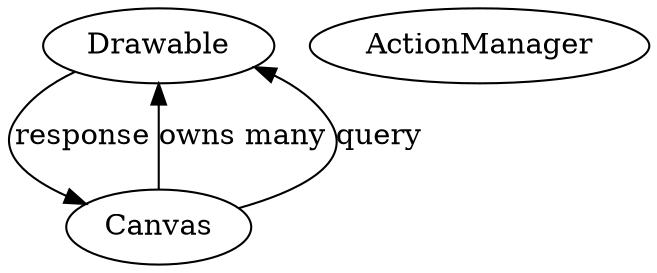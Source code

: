 digraph{
    Drawable [label=Drawable]
    Canvas [label=Canvas]
    ActionManager[label=ActionManager]

    Canvas -> Drawable [label="owns many"]
    Drawable -> Canvas [label = response]
    Canvas -> Drawable [label= query]

}